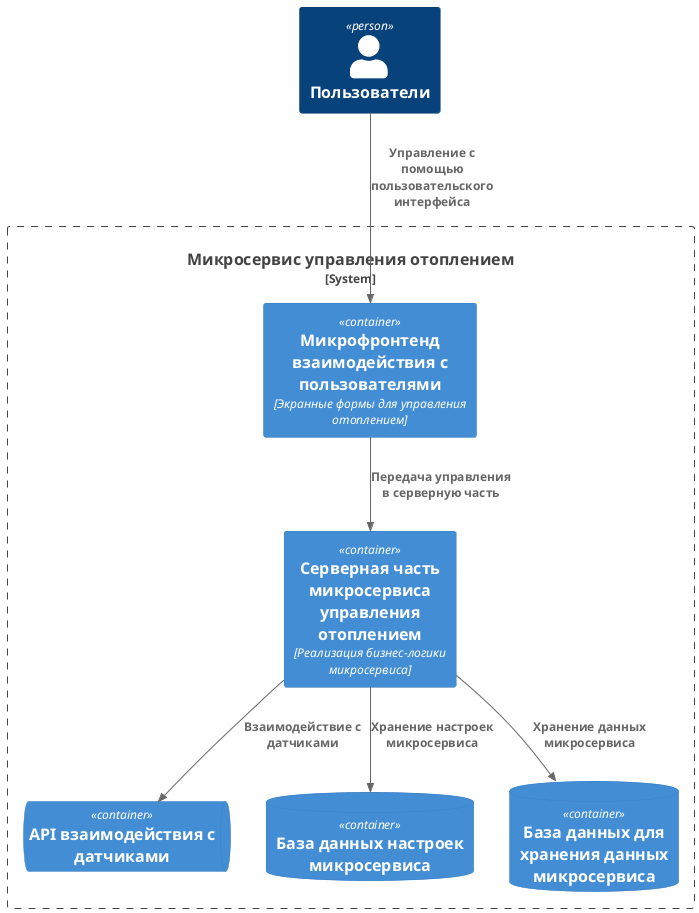 @startuml
!include <C4/C4_Container>

System_Boundary(system1, "Микросервис управления отоплением") {
    Container(frontend, "Микрофронтенд взаимодействия с пользователями", "Экранные формы для управления отоплением")
    Container(backend, "Серверная часть микросервиса управления отоплением", "Реализация бизнес-логики микросервиса")
    ContainerQueue(sensor_api, "API взаимодействия с датчиками")
    ContainerDb(db_conf, "База данных настроек микросервиса")
    ContainerDb(db_data, "База данных для хранения данных микросервиса")
}

Person(personAlias, "Пользователи")

Rel(personAlias, frontend, "Управление с помощью пользовательского интерфейса")
Rel(frontend, backend, "Передача управления в серверную часть")
Rel(backend, sensor_api, "Взаимодействие с датчиками")
Rel(backend, db_conf, "Хранение настроек микросервиса")
Rel(backend, db_data, "Хранение данных микросервиса")

@enduml